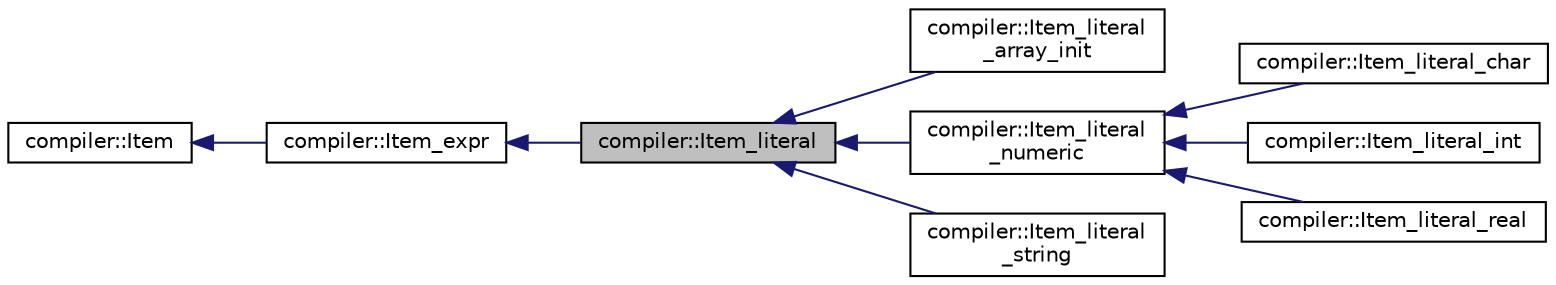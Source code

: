 digraph "compiler::Item_literal"
{
 // LATEX_PDF_SIZE
  edge [fontname="Helvetica",fontsize="10",labelfontname="Helvetica",labelfontsize="10"];
  node [fontname="Helvetica",fontsize="10",shape=record];
  rankdir="LR";
  Node1 [label="compiler::Item_literal",height=0.2,width=0.4,color="black", fillcolor="grey75", style="filled", fontcolor="black",tooltip="Class for literals."];
  Node2 -> Node1 [dir="back",color="midnightblue",fontsize="10",style="solid",fontname="Helvetica"];
  Node2 [label="compiler::Item_expr",height=0.2,width=0.4,color="black", fillcolor="white", style="filled",URL="$classcompiler_1_1_item__expr.html",tooltip="Class for general expressions."];
  Node3 -> Node2 [dir="back",color="midnightblue",fontsize="10",style="solid",fontname="Helvetica"];
  Node3 [label="compiler::Item",height=0.2,width=0.4,color="black", fillcolor="white", style="filled",URL="$classcompiler_1_1_item.html",tooltip="The most basic type for each node in the AST."];
  Node1 -> Node4 [dir="back",color="midnightblue",fontsize="10",style="solid",fontname="Helvetica"];
  Node4 [label="compiler::Item_literal\l_array_init",height=0.2,width=0.4,color="black", fillcolor="white", style="filled",URL="$classcompiler_1_1_item__literal__array__init.html",tooltip="Class for array init value."];
  Node1 -> Node5 [dir="back",color="midnightblue",fontsize="10",style="solid",fontname="Helvetica"];
  Node5 [label="compiler::Item_literal\l_numeric",height=0.2,width=0.4,color="black", fillcolor="white", style="filled",URL="$classcompiler_1_1_item__literal__numeric.html",tooltip="Class for basic numbers. INT/DOUBLE/CHAR."];
  Node5 -> Node6 [dir="back",color="midnightblue",fontsize="10",style="solid",fontname="Helvetica"];
  Node6 [label="compiler::Item_literal_char",height=0.2,width=0.4,color="black", fillcolor="white", style="filled",URL="$classcompiler_1_1_item__literal__char.html",tooltip=" "];
  Node5 -> Node7 [dir="back",color="midnightblue",fontsize="10",style="solid",fontname="Helvetica"];
  Node7 [label="compiler::Item_literal_int",height=0.2,width=0.4,color="black", fillcolor="white", style="filled",URL="$classcompiler_1_1_item__literal__int.html",tooltip=" "];
  Node5 -> Node8 [dir="back",color="midnightblue",fontsize="10",style="solid",fontname="Helvetica"];
  Node8 [label="compiler::Item_literal_real",height=0.2,width=0.4,color="black", fillcolor="white", style="filled",URL="$classcompiler_1_1_item__literal__real.html",tooltip=" "];
  Node1 -> Node9 [dir="back",color="midnightblue",fontsize="10",style="solid",fontname="Helvetica"];
  Node9 [label="compiler::Item_literal\l_string",height=0.2,width=0.4,color="black", fillcolor="white", style="filled",URL="$classcompiler_1_1_item__literal__string.html",tooltip=" "];
}
